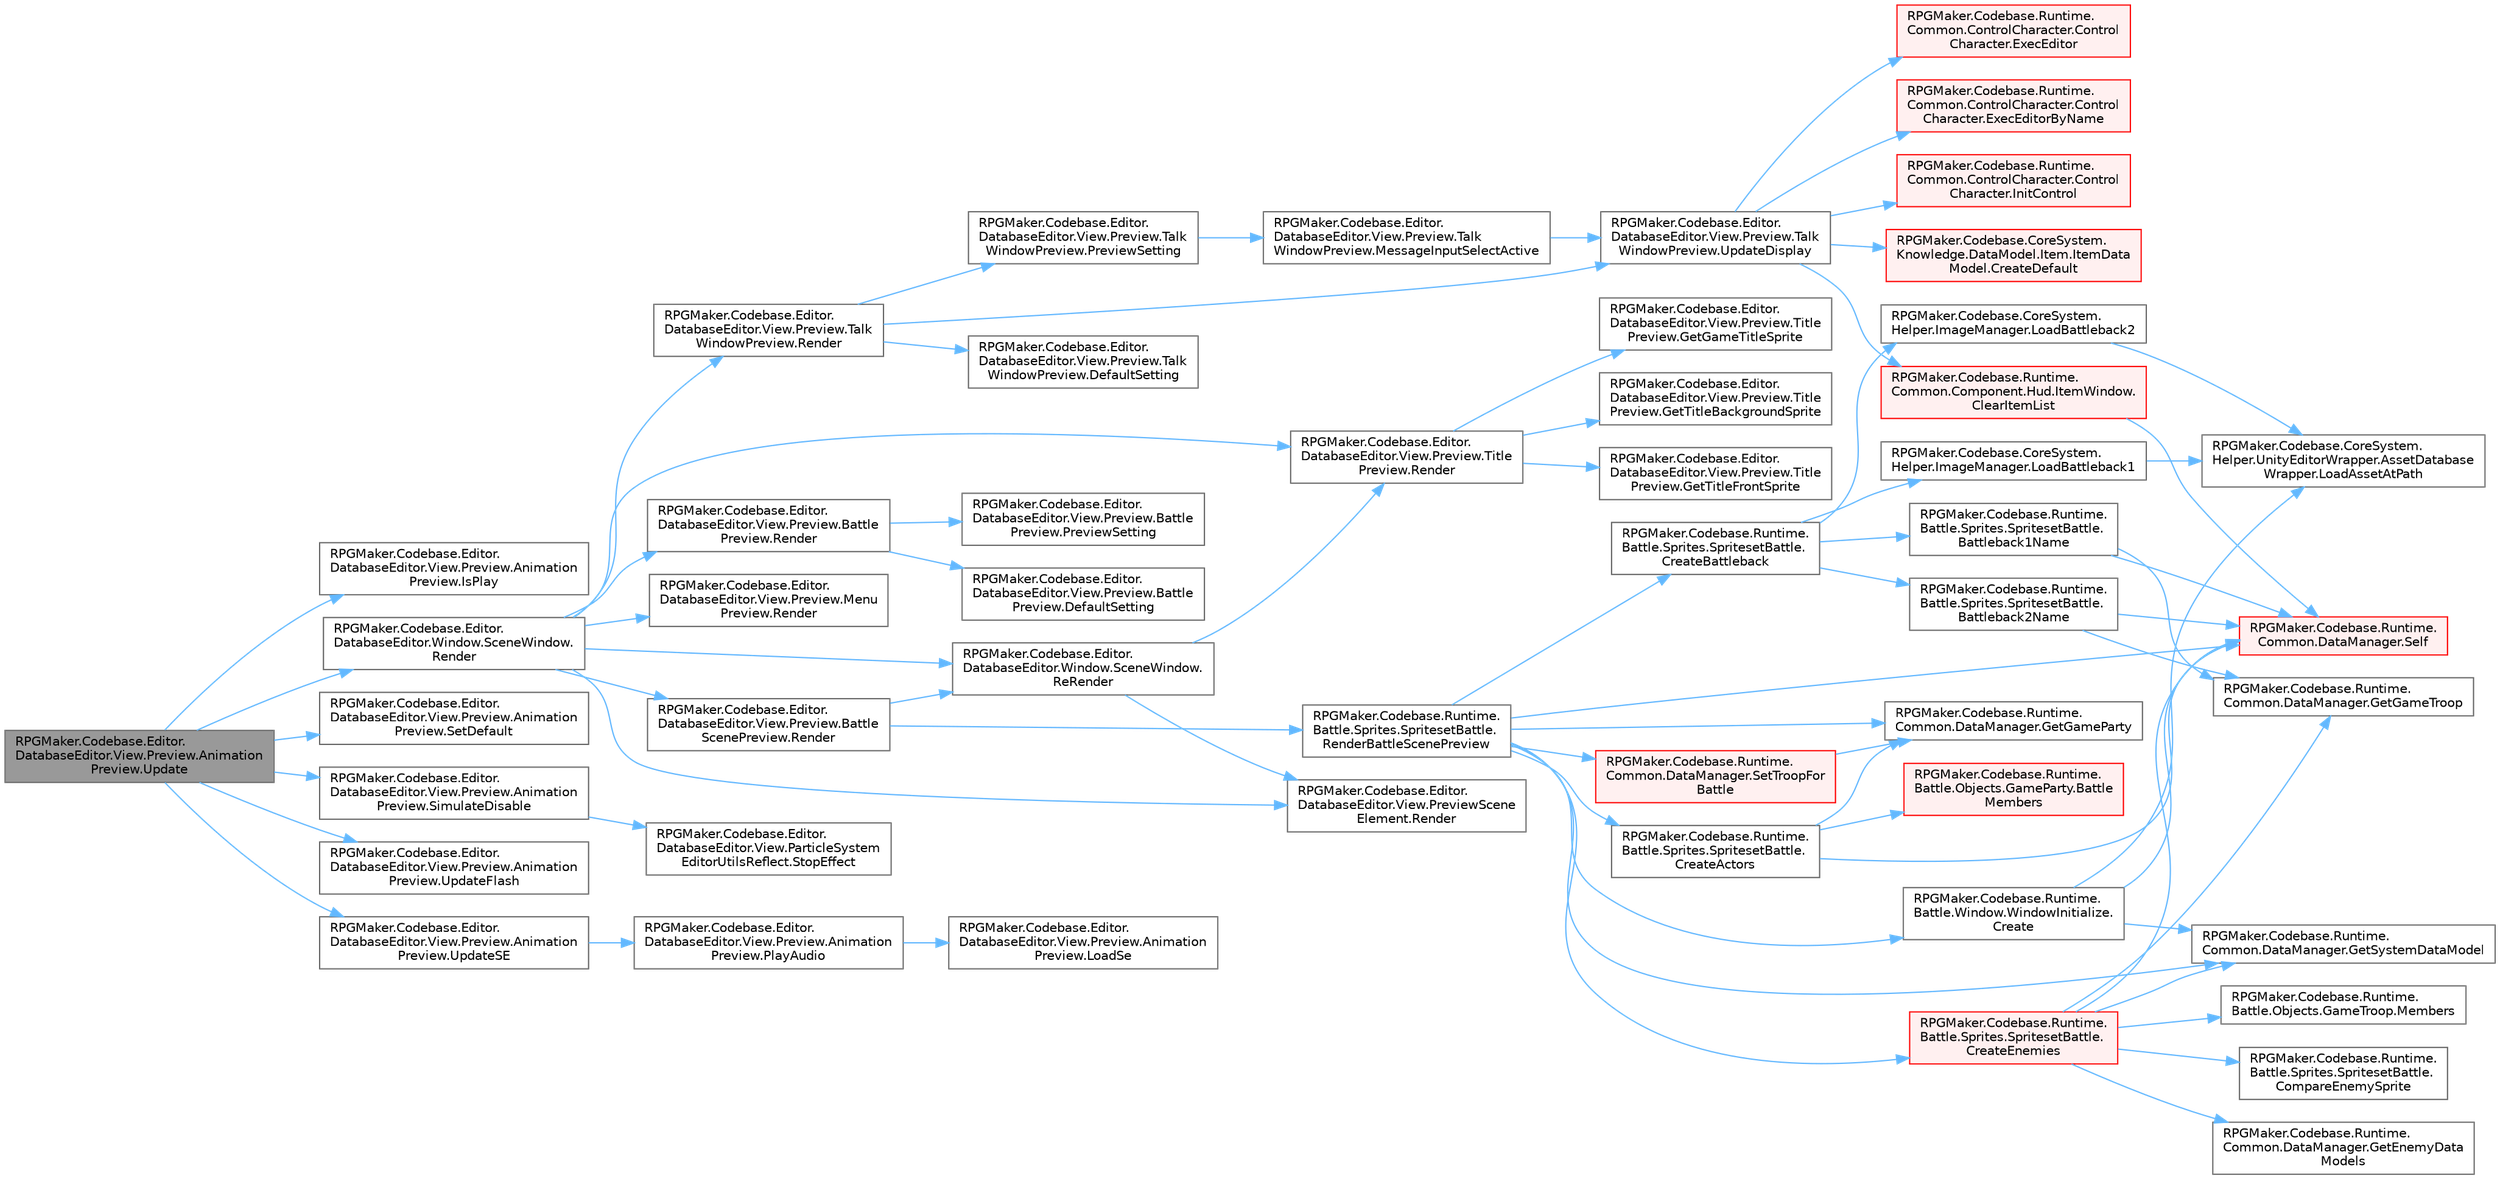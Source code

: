 digraph "RPGMaker.Codebase.Editor.DatabaseEditor.View.Preview.AnimationPreview.Update"
{
 // LATEX_PDF_SIZE
  bgcolor="transparent";
  edge [fontname=Helvetica,fontsize=10,labelfontname=Helvetica,labelfontsize=10];
  node [fontname=Helvetica,fontsize=10,shape=box,height=0.2,width=0.4];
  rankdir="LR";
  Node1 [id="Node000001",label="RPGMaker.Codebase.Editor.\lDatabaseEditor.View.Preview.Animation\lPreview.Update",height=0.2,width=0.4,color="gray40", fillcolor="grey60", style="filled", fontcolor="black",tooltip=" "];
  Node1 -> Node2 [id="edge1_Node000001_Node000002",color="steelblue1",style="solid",tooltip=" "];
  Node2 [id="Node000002",label="RPGMaker.Codebase.Editor.\lDatabaseEditor.View.Preview.Animation\lPreview.IsPlay",height=0.2,width=0.4,color="grey40", fillcolor="white", style="filled",URL="$d3/dc8/class_r_p_g_maker_1_1_codebase_1_1_editor_1_1_database_editor_1_1_view_1_1_preview_1_1_animation_preview.html#ae4c05dd8bd69800d9e97a6863541eee7",tooltip=" "];
  Node1 -> Node3 [id="edge2_Node000001_Node000003",color="steelblue1",style="solid",tooltip=" "];
  Node3 [id="Node000003",label="RPGMaker.Codebase.Editor.\lDatabaseEditor.Window.SceneWindow.\lRender",height=0.2,width=0.4,color="grey40", fillcolor="white", style="filled",URL="$de/d38/class_r_p_g_maker_1_1_codebase_1_1_editor_1_1_database_editor_1_1_window_1_1_scene_window.html#ac894062a7b4e348a75d3536693344516",tooltip=" "];
  Node3 -> Node4 [id="edge3_Node000003_Node000004",color="steelblue1",style="solid",tooltip=" "];
  Node4 [id="Node000004",label="RPGMaker.Codebase.Editor.\lDatabaseEditor.View.Preview.Battle\lPreview.Render",height=0.2,width=0.4,color="grey40", fillcolor="white", style="filled",URL="$d5/dc1/class_r_p_g_maker_1_1_codebase_1_1_editor_1_1_database_editor_1_1_view_1_1_preview_1_1_battle_preview.html#a8e0dedf440bdc9e7cdf3f2069f80d298",tooltip=" "];
  Node4 -> Node5 [id="edge4_Node000004_Node000005",color="steelblue1",style="solid",tooltip=" "];
  Node5 [id="Node000005",label="RPGMaker.Codebase.Editor.\lDatabaseEditor.View.Preview.Battle\lPreview.DefaultSetting",height=0.2,width=0.4,color="grey40", fillcolor="white", style="filled",URL="$d5/dc1/class_r_p_g_maker_1_1_codebase_1_1_editor_1_1_database_editor_1_1_view_1_1_preview_1_1_battle_preview.html#a3dd399965809eed8923495795dd4635a",tooltip=" "];
  Node4 -> Node6 [id="edge5_Node000004_Node000006",color="steelblue1",style="solid",tooltip=" "];
  Node6 [id="Node000006",label="RPGMaker.Codebase.Editor.\lDatabaseEditor.View.Preview.Battle\lPreview.PreviewSetting",height=0.2,width=0.4,color="grey40", fillcolor="white", style="filled",URL="$d5/dc1/class_r_p_g_maker_1_1_codebase_1_1_editor_1_1_database_editor_1_1_view_1_1_preview_1_1_battle_preview.html#ad07cfae116eabfebe3104bb680dcb109",tooltip=" "];
  Node3 -> Node7 [id="edge6_Node000003_Node000007",color="steelblue1",style="solid",tooltip=" "];
  Node7 [id="Node000007",label="RPGMaker.Codebase.Editor.\lDatabaseEditor.View.Preview.Battle\lScenePreview.Render",height=0.2,width=0.4,color="grey40", fillcolor="white", style="filled",URL="$d4/dea/class_r_p_g_maker_1_1_codebase_1_1_editor_1_1_database_editor_1_1_view_1_1_preview_1_1_battle_scene_preview.html#ab62fe9691b014192f1398dd5d7c3493b",tooltip=" "];
  Node7 -> Node8 [id="edge7_Node000007_Node000008",color="steelblue1",style="solid",tooltip=" "];
  Node8 [id="Node000008",label="RPGMaker.Codebase.Runtime.\lBattle.Sprites.SpritesetBattle.\lRenderBattleScenePreview",height=0.2,width=0.4,color="grey40", fillcolor="white", style="filled",URL="$de/ddd/class_r_p_g_maker_1_1_codebase_1_1_runtime_1_1_battle_1_1_sprites_1_1_spriteset_battle.html#a1051239bc642c5ebe7b20df0bf065374",tooltip="バトルシーンプレビュー表示。"];
  Node8 -> Node9 [id="edge8_Node000008_Node000009",color="steelblue1",style="solid",tooltip=" "];
  Node9 [id="Node000009",label="RPGMaker.Codebase.Runtime.\lBattle.Window.WindowInitialize.\lCreate",height=0.2,width=0.4,color="grey40", fillcolor="white", style="filled",URL="$d1/de3/class_r_p_g_maker_1_1_codebase_1_1_runtime_1_1_battle_1_1_window_1_1_window_initialize.html#aef66d454b0c451e57239453eb098288b",tooltip="バトル用のPrefabをロードする"];
  Node9 -> Node10 [id="edge9_Node000009_Node000010",color="steelblue1",style="solid",tooltip=" "];
  Node10 [id="Node000010",label="RPGMaker.Codebase.Runtime.\lCommon.DataManager.GetSystemDataModel",height=0.2,width=0.4,color="grey40", fillcolor="white", style="filled",URL="$d5/d08/class_r_p_g_maker_1_1_codebase_1_1_runtime_1_1_common_1_1_data_manager.html#acdc0251471c3db50b36db22a1f9b9d83",tooltip=" "];
  Node9 -> Node11 [id="edge10_Node000009_Node000011",color="steelblue1",style="solid",tooltip=" "];
  Node11 [id="Node000011",label="RPGMaker.Codebase.CoreSystem.\lHelper.UnityEditorWrapper.AssetDatabase\lWrapper.LoadAssetAtPath",height=0.2,width=0.4,color="grey40", fillcolor="white", style="filled",URL="$d9/d20/class_r_p_g_maker_1_1_codebase_1_1_core_system_1_1_helper_1_1_unity_editor_wrapper_1_1_asset_database_wrapper.html#a471f932b0479bad28c9fd1b02f1d5d7a",tooltip=" "];
  Node9 -> Node12 [id="edge11_Node000009_Node000012",color="steelblue1",style="solid",tooltip=" "];
  Node12 [id="Node000012",label="RPGMaker.Codebase.Runtime.\lCommon.DataManager.Self",height=0.2,width=0.4,color="red", fillcolor="#FFF0F0", style="filled",URL="$d5/d08/class_r_p_g_maker_1_1_codebase_1_1_runtime_1_1_common_1_1_data_manager.html#a8f0a40fd71fe0a873d1905e106299934",tooltip=" "];
  Node8 -> Node50 [id="edge12_Node000008_Node000050",color="steelblue1",style="solid",tooltip=" "];
  Node50 [id="Node000050",label="RPGMaker.Codebase.Runtime.\lBattle.Sprites.SpritesetBattle.\lCreateActors",height=0.2,width=0.4,color="grey40", fillcolor="white", style="filled",URL="$de/ddd/class_r_p_g_maker_1_1_codebase_1_1_runtime_1_1_battle_1_1_sprites_1_1_spriteset_battle.html#a0a1d56b16aeadaf9aef0a42466bcfd30",tooltip="アクター生成"];
  Node50 -> Node51 [id="edge13_Node000050_Node000051",color="steelblue1",style="solid",tooltip=" "];
  Node51 [id="Node000051",label="RPGMaker.Codebase.Runtime.\lBattle.Objects.GameParty.Battle\lMembers",height=0.2,width=0.4,color="red", fillcolor="#FFF0F0", style="filled",URL="$d7/db3/class_r_p_g_maker_1_1_codebase_1_1_runtime_1_1_battle_1_1_objects_1_1_game_party.html#ac5ac2ccd4638ad18d4033b71c57ba156",tooltip="戦闘に参加する全アクターを配列で返す"];
  Node50 -> Node54 [id="edge14_Node000050_Node000054",color="steelblue1",style="solid",tooltip=" "];
  Node54 [id="Node000054",label="RPGMaker.Codebase.Runtime.\lCommon.DataManager.GetGameParty",height=0.2,width=0.4,color="grey40", fillcolor="white", style="filled",URL="$d5/d08/class_r_p_g_maker_1_1_codebase_1_1_runtime_1_1_common_1_1_data_manager.html#a51ad2669c15aba611fa704eb84001f8c",tooltip=" "];
  Node50 -> Node12 [id="edge15_Node000050_Node000012",color="steelblue1",style="solid",tooltip=" "];
  Node8 -> Node55 [id="edge16_Node000008_Node000055",color="steelblue1",style="solid",tooltip=" "];
  Node55 [id="Node000055",label="RPGMaker.Codebase.Runtime.\lBattle.Sprites.SpritesetBattle.\lCreateBattleback",height=0.2,width=0.4,color="grey40", fillcolor="white", style="filled",URL="$de/ddd/class_r_p_g_maker_1_1_codebase_1_1_runtime_1_1_battle_1_1_sprites_1_1_spriteset_battle.html#a6b75373b4abd051421e3737c0956dd08",tooltip="背景画像設定"];
  Node55 -> Node56 [id="edge17_Node000055_Node000056",color="steelblue1",style="solid",tooltip=" "];
  Node56 [id="Node000056",label="RPGMaker.Codebase.Runtime.\lBattle.Sprites.SpritesetBattle.\lBattleback1Name",height=0.2,width=0.4,color="grey40", fillcolor="white", style="filled",URL="$de/ddd/class_r_p_g_maker_1_1_codebase_1_1_runtime_1_1_battle_1_1_sprites_1_1_spriteset_battle.html#a33a50dca42bb982a7042e6c6e1749409",tooltip="背景画像1の名称返却"];
  Node56 -> Node57 [id="edge18_Node000056_Node000057",color="steelblue1",style="solid",tooltip=" "];
  Node57 [id="Node000057",label="RPGMaker.Codebase.Runtime.\lCommon.DataManager.GetGameTroop",height=0.2,width=0.4,color="grey40", fillcolor="white", style="filled",URL="$d5/d08/class_r_p_g_maker_1_1_codebase_1_1_runtime_1_1_common_1_1_data_manager.html#a56d452c7dcdd02511b8999a3cdde268a",tooltip=" "];
  Node56 -> Node12 [id="edge19_Node000056_Node000012",color="steelblue1",style="solid",tooltip=" "];
  Node55 -> Node58 [id="edge20_Node000055_Node000058",color="steelblue1",style="solid",tooltip=" "];
  Node58 [id="Node000058",label="RPGMaker.Codebase.Runtime.\lBattle.Sprites.SpritesetBattle.\lBattleback2Name",height=0.2,width=0.4,color="grey40", fillcolor="white", style="filled",URL="$de/ddd/class_r_p_g_maker_1_1_codebase_1_1_runtime_1_1_battle_1_1_sprites_1_1_spriteset_battle.html#a9b420b6bc0852de0ec0189a9f33fae28",tooltip="背景画像2の名称返却"];
  Node58 -> Node57 [id="edge21_Node000058_Node000057",color="steelblue1",style="solid",tooltip=" "];
  Node58 -> Node12 [id="edge22_Node000058_Node000012",color="steelblue1",style="solid",tooltip=" "];
  Node55 -> Node59 [id="edge23_Node000055_Node000059",color="steelblue1",style="solid",tooltip=" "];
  Node59 [id="Node000059",label="RPGMaker.Codebase.CoreSystem.\lHelper.ImageManager.LoadBattleback1",height=0.2,width=0.4,color="grey40", fillcolor="white", style="filled",URL="$d3/db5/class_r_p_g_maker_1_1_codebase_1_1_core_system_1_1_helper_1_1_image_manager.html#a814feb7de7773505e4b8685eda278fe4",tooltip=" "];
  Node59 -> Node11 [id="edge24_Node000059_Node000011",color="steelblue1",style="solid",tooltip=" "];
  Node55 -> Node60 [id="edge25_Node000055_Node000060",color="steelblue1",style="solid",tooltip=" "];
  Node60 [id="Node000060",label="RPGMaker.Codebase.CoreSystem.\lHelper.ImageManager.LoadBattleback2",height=0.2,width=0.4,color="grey40", fillcolor="white", style="filled",URL="$d3/db5/class_r_p_g_maker_1_1_codebase_1_1_core_system_1_1_helper_1_1_image_manager.html#aa5357df0971d2b4ec4aff81478dbaf36",tooltip=" "];
  Node60 -> Node11 [id="edge26_Node000060_Node000011",color="steelblue1",style="solid",tooltip=" "];
  Node8 -> Node61 [id="edge27_Node000008_Node000061",color="steelblue1",style="solid",tooltip=" "];
  Node61 [id="Node000061",label="RPGMaker.Codebase.Runtime.\lBattle.Sprites.SpritesetBattle.\lCreateEnemies",height=0.2,width=0.4,color="red", fillcolor="#FFF0F0", style="filled",URL="$de/ddd/class_r_p_g_maker_1_1_codebase_1_1_runtime_1_1_battle_1_1_sprites_1_1_spriteset_battle.html#a6a260f15abf89fb492c0ea4b90a5cf6c",tooltip="敵生成"];
  Node61 -> Node62 [id="edge28_Node000061_Node000062",color="steelblue1",style="solid",tooltip=" "];
  Node62 [id="Node000062",label="RPGMaker.Codebase.Runtime.\lBattle.Sprites.SpritesetBattle.\lCompareEnemySprite",height=0.2,width=0.4,color="grey40", fillcolor="white", style="filled",URL="$de/ddd/class_r_p_g_maker_1_1_codebase_1_1_runtime_1_1_battle_1_1_sprites_1_1_spriteset_battle.html#a54b0eca398145348433ec2b8645ca6c2",tooltip="敵データの整列 コマンド入力時に並ぶ順"];
  Node61 -> Node63 [id="edge29_Node000061_Node000063",color="steelblue1",style="solid",tooltip=" "];
  Node63 [id="Node000063",label="RPGMaker.Codebase.Runtime.\lCommon.DataManager.GetEnemyData\lModels",height=0.2,width=0.4,color="grey40", fillcolor="white", style="filled",URL="$d5/d08/class_r_p_g_maker_1_1_codebase_1_1_runtime_1_1_common_1_1_data_manager.html#a05be07bdd5ae3ec428017619aa02f220",tooltip=" "];
  Node61 -> Node57 [id="edge30_Node000061_Node000057",color="steelblue1",style="solid",tooltip=" "];
  Node61 -> Node10 [id="edge31_Node000061_Node000010",color="steelblue1",style="solid",tooltip=" "];
  Node61 -> Node64 [id="edge32_Node000061_Node000064",color="steelblue1",style="solid",tooltip=" "];
  Node64 [id="Node000064",label="RPGMaker.Codebase.Runtime.\lBattle.Objects.GameTroop.Members",height=0.2,width=0.4,color="grey40", fillcolor="white", style="filled",URL="$d7/dfb/class_r_p_g_maker_1_1_codebase_1_1_runtime_1_1_battle_1_1_objects_1_1_game_troop.html#a0a1acd287c691070082ae88e2ff86936",tooltip="敵データ（GameBattler）"];
  Node61 -> Node12 [id="edge33_Node000061_Node000012",color="steelblue1",style="solid",tooltip=" "];
  Node8 -> Node54 [id="edge34_Node000008_Node000054",color="steelblue1",style="solid",tooltip=" "];
  Node8 -> Node10 [id="edge35_Node000008_Node000010",color="steelblue1",style="solid",tooltip=" "];
  Node8 -> Node12 [id="edge36_Node000008_Node000012",color="steelblue1",style="solid",tooltip=" "];
  Node8 -> Node67 [id="edge37_Node000008_Node000067",color="steelblue1",style="solid",tooltip=" "];
  Node67 [id="Node000067",label="RPGMaker.Codebase.Runtime.\lCommon.DataManager.SetTroopFor\lBattle",height=0.2,width=0.4,color="red", fillcolor="#FFF0F0", style="filled",URL="$d5/d08/class_r_p_g_maker_1_1_codebase_1_1_runtime_1_1_common_1_1_data_manager.html#af8201fa99d2a991d496817de21d94b3e",tooltip=" "];
  Node67 -> Node54 [id="edge38_Node000067_Node000054",color="steelblue1",style="solid",tooltip=" "];
  Node7 -> Node70 [id="edge39_Node000007_Node000070",color="steelblue1",style="solid",tooltip=" "];
  Node70 [id="Node000070",label="RPGMaker.Codebase.Editor.\lDatabaseEditor.Window.SceneWindow.\lReRender",height=0.2,width=0.4,color="grey40", fillcolor="white", style="filled",URL="$de/d38/class_r_p_g_maker_1_1_codebase_1_1_editor_1_1_database_editor_1_1_window_1_1_scene_window.html#a63a88985933fb83de28323f1e420a106",tooltip="一定時間後に再描画を行う タイトル画面のメニュー部分が、稀に崩れたまま表示されてしまう問題への対応"];
  Node70 -> Node71 [id="edge40_Node000070_Node000071",color="steelblue1",style="solid",tooltip=" "];
  Node71 [id="Node000071",label="RPGMaker.Codebase.Editor.\lDatabaseEditor.View.Preview.Title\lPreview.Render",height=0.2,width=0.4,color="grey40", fillcolor="white", style="filled",URL="$df/d87/class_r_p_g_maker_1_1_codebase_1_1_editor_1_1_database_editor_1_1_view_1_1_preview_1_1_title_preview.html#a79ee89df0d26b641153c0a9e81c5142e",tooltip=" "];
  Node71 -> Node72 [id="edge41_Node000071_Node000072",color="steelblue1",style="solid",tooltip=" "];
  Node72 [id="Node000072",label="RPGMaker.Codebase.Editor.\lDatabaseEditor.View.Preview.Title\lPreview.GetGameTitleSprite",height=0.2,width=0.4,color="grey40", fillcolor="white", style="filled",URL="$df/d87/class_r_p_g_maker_1_1_codebase_1_1_editor_1_1_database_editor_1_1_view_1_1_preview_1_1_title_preview.html#a5946dc12ab2db2235356116ea23e2577",tooltip=" "];
  Node71 -> Node73 [id="edge42_Node000071_Node000073",color="steelblue1",style="solid",tooltip=" "];
  Node73 [id="Node000073",label="RPGMaker.Codebase.Editor.\lDatabaseEditor.View.Preview.Title\lPreview.GetTitleBackgroundSprite",height=0.2,width=0.4,color="grey40", fillcolor="white", style="filled",URL="$df/d87/class_r_p_g_maker_1_1_codebase_1_1_editor_1_1_database_editor_1_1_view_1_1_preview_1_1_title_preview.html#a01927fd8dc7cbaec3937125b3ad292a6",tooltip=" "];
  Node71 -> Node74 [id="edge43_Node000071_Node000074",color="steelblue1",style="solid",tooltip=" "];
  Node74 [id="Node000074",label="RPGMaker.Codebase.Editor.\lDatabaseEditor.View.Preview.Title\lPreview.GetTitleFrontSprite",height=0.2,width=0.4,color="grey40", fillcolor="white", style="filled",URL="$df/d87/class_r_p_g_maker_1_1_codebase_1_1_editor_1_1_database_editor_1_1_view_1_1_preview_1_1_title_preview.html#a6fb1c514518cf046326afbfc09704756",tooltip=" "];
  Node70 -> Node75 [id="edge44_Node000070_Node000075",color="steelblue1",style="solid",tooltip=" "];
  Node75 [id="Node000075",label="RPGMaker.Codebase.Editor.\lDatabaseEditor.View.PreviewScene\lElement.Render",height=0.2,width=0.4,color="grey40", fillcolor="white", style="filled",URL="$d1/d39/class_r_p_g_maker_1_1_codebase_1_1_editor_1_1_database_editor_1_1_view_1_1_preview_scene_element.html#a75121b89c13a144a13e1c94cb5693d1d",tooltip=" "];
  Node3 -> Node76 [id="edge45_Node000003_Node000076",color="steelblue1",style="solid",tooltip=" "];
  Node76 [id="Node000076",label="RPGMaker.Codebase.Editor.\lDatabaseEditor.View.Preview.Menu\lPreview.Render",height=0.2,width=0.4,color="grey40", fillcolor="white", style="filled",URL="$d8/dc3/class_r_p_g_maker_1_1_codebase_1_1_editor_1_1_database_editor_1_1_view_1_1_preview_1_1_menu_preview.html#a338f08096002d379a45c93d99d92cc4d",tooltip=" "];
  Node3 -> Node77 [id="edge46_Node000003_Node000077",color="steelblue1",style="solid",tooltip=" "];
  Node77 [id="Node000077",label="RPGMaker.Codebase.Editor.\lDatabaseEditor.View.Preview.Talk\lWindowPreview.Render",height=0.2,width=0.4,color="grey40", fillcolor="white", style="filled",URL="$dd/da6/class_r_p_g_maker_1_1_codebase_1_1_editor_1_1_database_editor_1_1_view_1_1_preview_1_1_talk_window_preview.html#a11a7372f11535e49a94b5664dc1a0994",tooltip=" "];
  Node77 -> Node78 [id="edge47_Node000077_Node000078",color="steelblue1",style="solid",tooltip=" "];
  Node78 [id="Node000078",label="RPGMaker.Codebase.Editor.\lDatabaseEditor.View.Preview.Talk\lWindowPreview.DefaultSetting",height=0.2,width=0.4,color="grey40", fillcolor="white", style="filled",URL="$dd/da6/class_r_p_g_maker_1_1_codebase_1_1_editor_1_1_database_editor_1_1_view_1_1_preview_1_1_talk_window_preview.html#a81adb3f53eed7c4d3d1f5e60a72c511c",tooltip=" "];
  Node77 -> Node79 [id="edge48_Node000077_Node000079",color="steelblue1",style="solid",tooltip=" "];
  Node79 [id="Node000079",label="RPGMaker.Codebase.Editor.\lDatabaseEditor.View.Preview.Talk\lWindowPreview.PreviewSetting",height=0.2,width=0.4,color="grey40", fillcolor="white", style="filled",URL="$dd/da6/class_r_p_g_maker_1_1_codebase_1_1_editor_1_1_database_editor_1_1_view_1_1_preview_1_1_talk_window_preview.html#a6764fec74b71976b3cd58bb29fe999ec",tooltip=" "];
  Node79 -> Node80 [id="edge49_Node000079_Node000080",color="steelblue1",style="solid",tooltip=" "];
  Node80 [id="Node000080",label="RPGMaker.Codebase.Editor.\lDatabaseEditor.View.Preview.Talk\lWindowPreview.MessageInputSelectActive",height=0.2,width=0.4,color="grey40", fillcolor="white", style="filled",URL="$dd/da6/class_r_p_g_maker_1_1_codebase_1_1_editor_1_1_database_editor_1_1_view_1_1_preview_1_1_talk_window_preview.html#a9a461282453f7f80991288eaf91c9d29",tooltip=" "];
  Node80 -> Node81 [id="edge50_Node000080_Node000081",color="steelblue1",style="solid",tooltip=" "];
  Node81 [id="Node000081",label="RPGMaker.Codebase.Editor.\lDatabaseEditor.View.Preview.Talk\lWindowPreview.UpdateDisplay",height=0.2,width=0.4,color="grey40", fillcolor="white", style="filled",URL="$dd/da6/class_r_p_g_maker_1_1_codebase_1_1_editor_1_1_database_editor_1_1_view_1_1_preview_1_1_talk_window_preview.html#aedad0e5bc90c1f74b770e25d5da61f38",tooltip=" "];
  Node81 -> Node82 [id="edge51_Node000081_Node000082",color="steelblue1",style="solid",tooltip=" "];
  Node82 [id="Node000082",label="RPGMaker.Codebase.Runtime.\lCommon.Component.Hud.ItemWindow.\lClearItemList",height=0.2,width=0.4,color="red", fillcolor="#FFF0F0", style="filled",URL="$de/d33/class_r_p_g_maker_1_1_codebase_1_1_runtime_1_1_common_1_1_component_1_1_hud_1_1_item_window.html#a7f512dc51404efa3b154a1df0c3d8a81",tooltip="プレビュー表示用 ItemShopContent削除"];
  Node82 -> Node12 [id="edge52_Node000082_Node000012",color="steelblue1",style="solid",tooltip=" "];
  Node81 -> Node84 [id="edge53_Node000081_Node000084",color="steelblue1",style="solid",tooltip=" "];
  Node84 [id="Node000084",label="RPGMaker.Codebase.CoreSystem.\lKnowledge.DataModel.Item.ItemData\lModel.CreateDefault",height=0.2,width=0.4,color="red", fillcolor="#FFF0F0", style="filled",URL="$d7/d5c/class_r_p_g_maker_1_1_codebase_1_1_core_system_1_1_knowledge_1_1_data_model_1_1_item_1_1_item_data_model.html#a8c72c6dd1ae6ca2a0b1bea086f4b4ccd",tooltip=" "];
  Node81 -> Node93 [id="edge54_Node000081_Node000093",color="steelblue1",style="solid",tooltip=" "];
  Node93 [id="Node000093",label="RPGMaker.Codebase.Runtime.\lCommon.ControlCharacter.Control\lCharacter.ExecEditor",height=0.2,width=0.4,color="red", fillcolor="#FFF0F0", style="filled",URL="$d2/dcb/class_r_p_g_maker_1_1_codebase_1_1_runtime_1_1_common_1_1_control_character_1_1_control_character.html#ac6e0c7c0b46cb66a3b34d0fd3b6d2e25",tooltip=" "];
  Node81 -> Node130 [id="edge55_Node000081_Node000130",color="steelblue1",style="solid",tooltip=" "];
  Node130 [id="Node000130",label="RPGMaker.Codebase.Runtime.\lCommon.ControlCharacter.Control\lCharacter.ExecEditorByName",height=0.2,width=0.4,color="red", fillcolor="#FFF0F0", style="filled",URL="$d2/dcb/class_r_p_g_maker_1_1_codebase_1_1_runtime_1_1_common_1_1_control_character_1_1_control_character.html#a1a884f8d0dce04d0a58514ea8906e92b",tooltip="名前の項目部分"];
  Node81 -> Node132 [id="edge56_Node000081_Node000132",color="steelblue1",style="solid",tooltip=" "];
  Node132 [id="Node000132",label="RPGMaker.Codebase.Runtime.\lCommon.ControlCharacter.Control\lCharacter.InitControl",height=0.2,width=0.4,color="red", fillcolor="#FFF0F0", style="filled",URL="$d2/dcb/class_r_p_g_maker_1_1_codebase_1_1_runtime_1_1_common_1_1_control_character_1_1_control_character.html#a29cadf422dc328f4c26482def8e8f2b0",tooltip=" "];
  Node77 -> Node81 [id="edge57_Node000077_Node000081",color="steelblue1",style="solid",tooltip=" "];
  Node3 -> Node71 [id="edge58_Node000003_Node000071",color="steelblue1",style="solid",tooltip=" "];
  Node3 -> Node75 [id="edge59_Node000003_Node000075",color="steelblue1",style="solid",tooltip=" "];
  Node3 -> Node70 [id="edge60_Node000003_Node000070",color="steelblue1",style="solid",tooltip=" "];
  Node1 -> Node133 [id="edge61_Node000001_Node000133",color="steelblue1",style="solid",tooltip=" "];
  Node133 [id="Node000133",label="RPGMaker.Codebase.Editor.\lDatabaseEditor.View.Preview.Animation\lPreview.SetDefault",height=0.2,width=0.4,color="grey40", fillcolor="white", style="filled",URL="$d3/dc8/class_r_p_g_maker_1_1_codebase_1_1_editor_1_1_database_editor_1_1_view_1_1_preview_1_1_animation_preview.html#a9bf4581564108bf43d295838ac223184",tooltip=" "];
  Node1 -> Node134 [id="edge62_Node000001_Node000134",color="steelblue1",style="solid",tooltip=" "];
  Node134 [id="Node000134",label="RPGMaker.Codebase.Editor.\lDatabaseEditor.View.Preview.Animation\lPreview.SimulateDisable",height=0.2,width=0.4,color="grey40", fillcolor="white", style="filled",URL="$d3/dc8/class_r_p_g_maker_1_1_codebase_1_1_editor_1_1_database_editor_1_1_view_1_1_preview_1_1_animation_preview.html#a3f7a6efb5b82707520d245430ee80ddf",tooltip=" "];
  Node134 -> Node135 [id="edge63_Node000134_Node000135",color="steelblue1",style="solid",tooltip=" "];
  Node135 [id="Node000135",label="RPGMaker.Codebase.Editor.\lDatabaseEditor.View.ParticleSystem\lEditorUtilsReflect.StopEffect",height=0.2,width=0.4,color="grey40", fillcolor="white", style="filled",URL="$d9/d41/class_r_p_g_maker_1_1_codebase_1_1_editor_1_1_database_editor_1_1_view_1_1_particle_system_editor_utils_reflect.html#aa9cbf881d3ed227bad1066d8e4667be0",tooltip=" "];
  Node1 -> Node136 [id="edge64_Node000001_Node000136",color="steelblue1",style="solid",tooltip=" "];
  Node136 [id="Node000136",label="RPGMaker.Codebase.Editor.\lDatabaseEditor.View.Preview.Animation\lPreview.UpdateFlash",height=0.2,width=0.4,color="grey40", fillcolor="white", style="filled",URL="$d3/dc8/class_r_p_g_maker_1_1_codebase_1_1_editor_1_1_database_editor_1_1_view_1_1_preview_1_1_animation_preview.html#ab4da8042644a7890246456d715758bde",tooltip=" "];
  Node1 -> Node137 [id="edge65_Node000001_Node000137",color="steelblue1",style="solid",tooltip=" "];
  Node137 [id="Node000137",label="RPGMaker.Codebase.Editor.\lDatabaseEditor.View.Preview.Animation\lPreview.UpdateSE",height=0.2,width=0.4,color="grey40", fillcolor="white", style="filled",URL="$d3/dc8/class_r_p_g_maker_1_1_codebase_1_1_editor_1_1_database_editor_1_1_view_1_1_preview_1_1_animation_preview.html#aff0587f20e747a8918c9ef8f6578b4da",tooltip=" "];
  Node137 -> Node138 [id="edge66_Node000137_Node000138",color="steelblue1",style="solid",tooltip=" "];
  Node138 [id="Node000138",label="RPGMaker.Codebase.Editor.\lDatabaseEditor.View.Preview.Animation\lPreview.PlayAudio",height=0.2,width=0.4,color="grey40", fillcolor="white", style="filled",URL="$d3/dc8/class_r_p_g_maker_1_1_codebase_1_1_editor_1_1_database_editor_1_1_view_1_1_preview_1_1_animation_preview.html#a3a54b7fb7762f1f56648353971831c0e",tooltip=" "];
  Node138 -> Node139 [id="edge67_Node000138_Node000139",color="steelblue1",style="solid",tooltip=" "];
  Node139 [id="Node000139",label="RPGMaker.Codebase.Editor.\lDatabaseEditor.View.Preview.Animation\lPreview.LoadSe",height=0.2,width=0.4,color="grey40", fillcolor="white", style="filled",URL="$d3/dc8/class_r_p_g_maker_1_1_codebase_1_1_editor_1_1_database_editor_1_1_view_1_1_preview_1_1_animation_preview.html#abb51f419da8b4882cb606c4b773c80a4",tooltip=" "];
}
